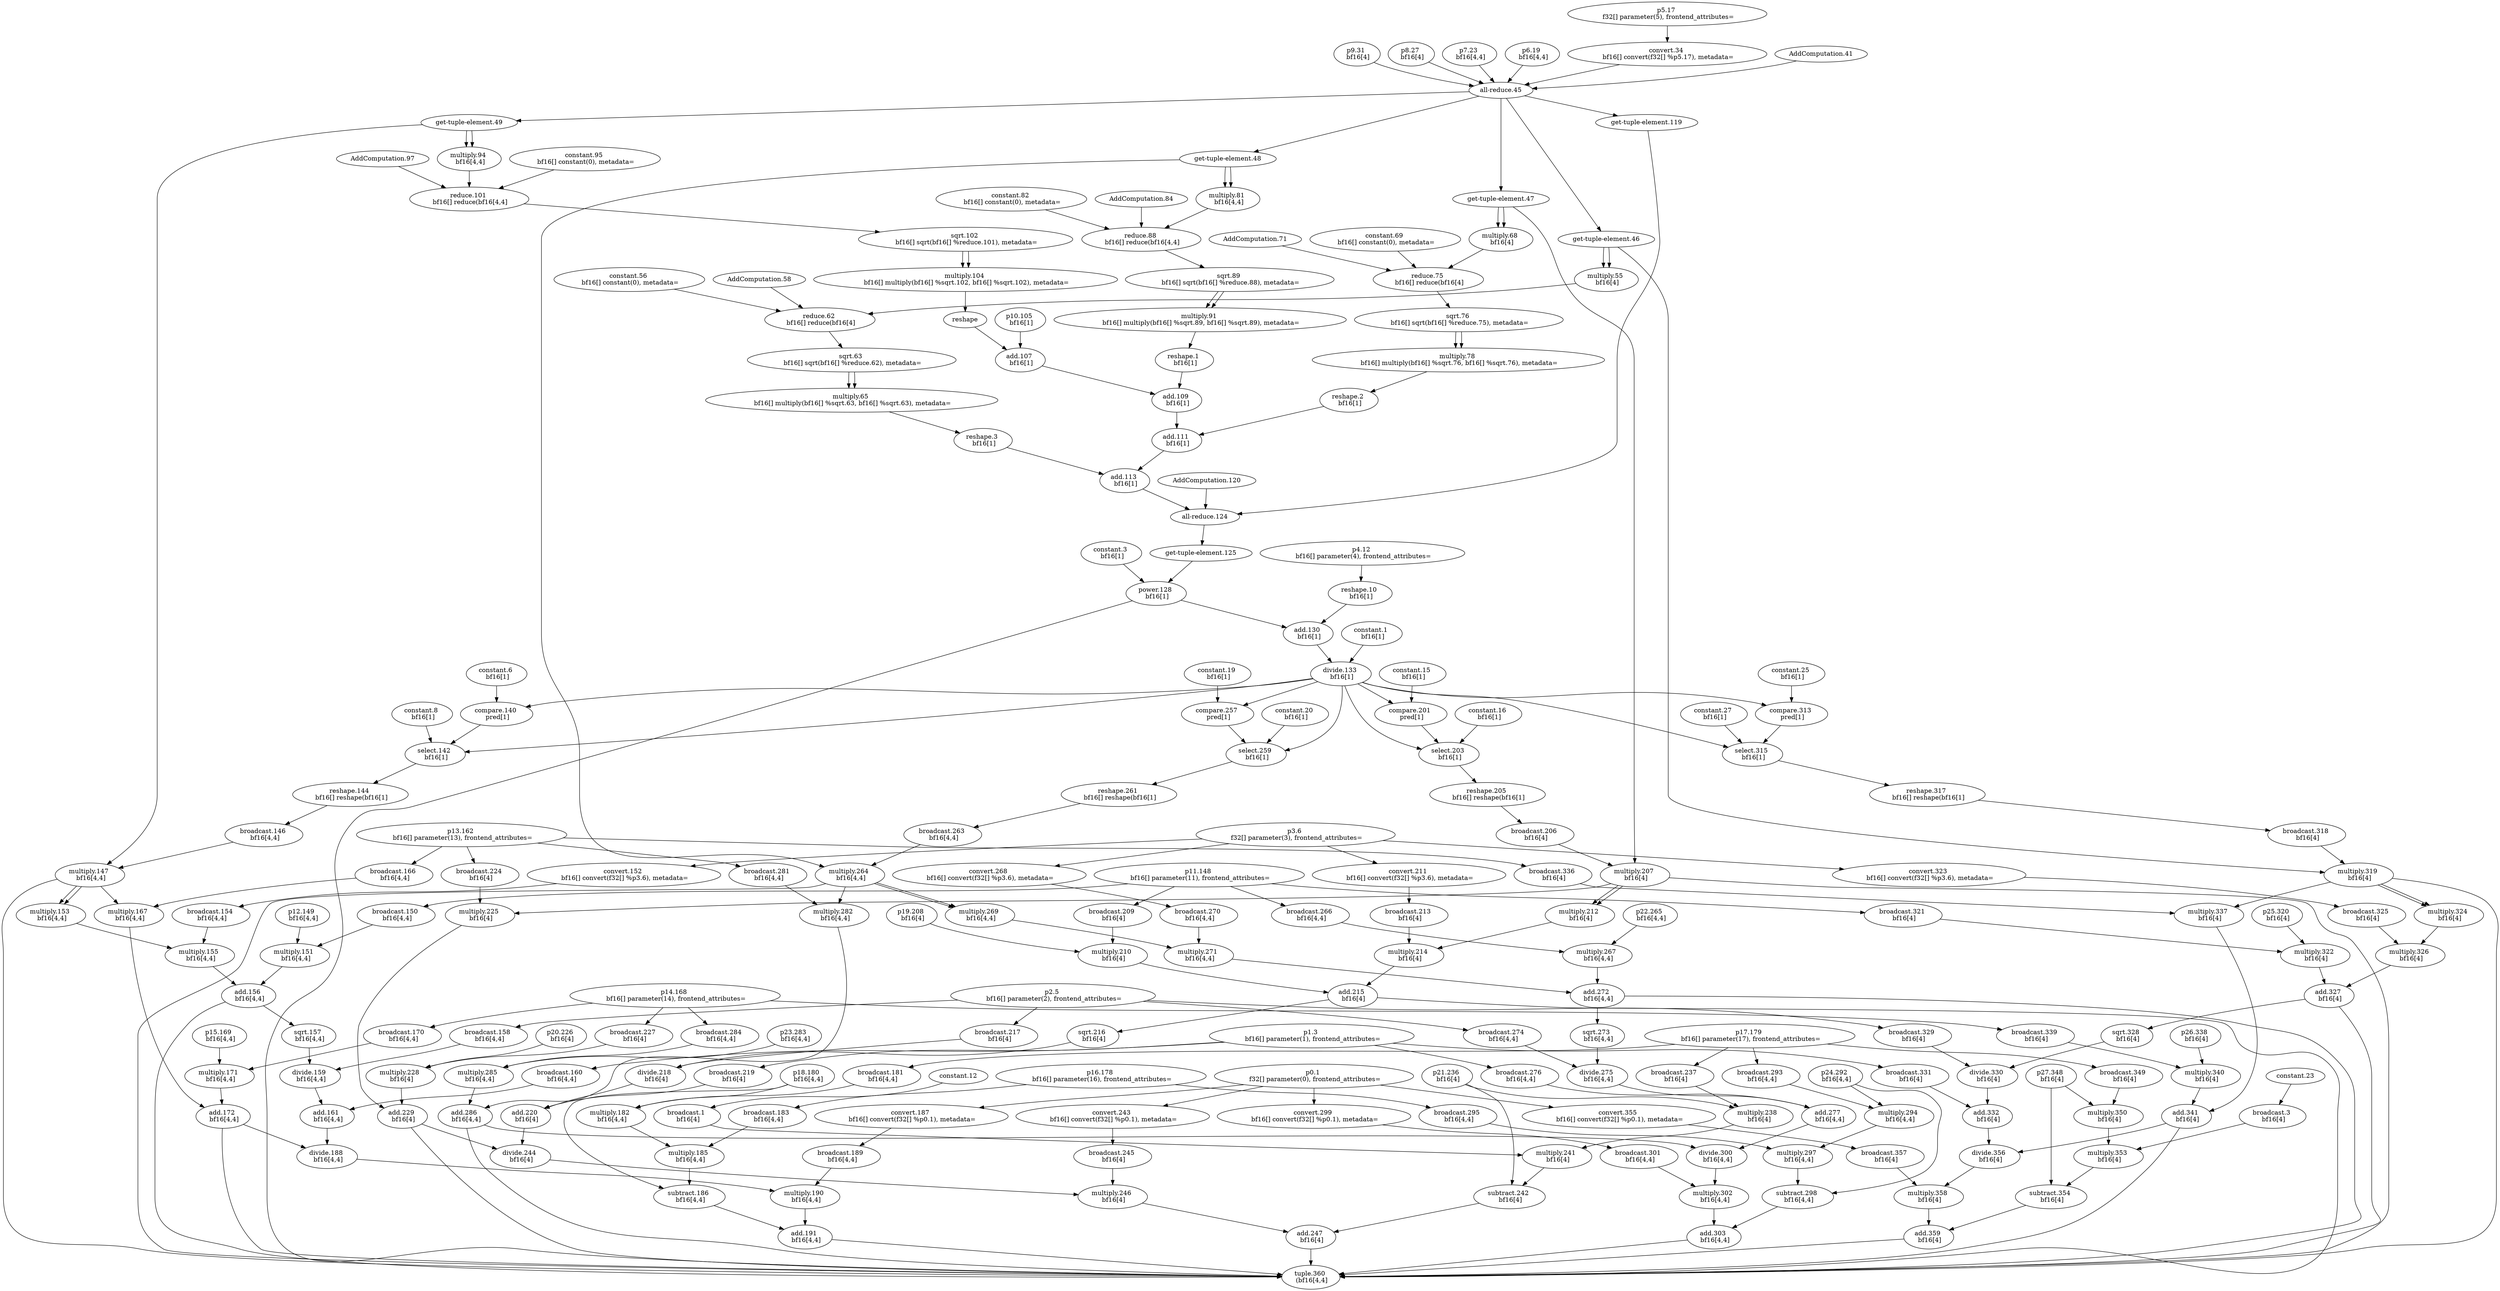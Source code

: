 digraph HloModule {
	"p18.180" [label="p18.180 \n bf16[4,4]"];
	"p17.179" [label="p17.179 \n bf16[] parameter(17), frontend_attributes="];
	"broadcast.181" [label="broadcast.181 \n bf16[4,4]"];
	"multiply.182" [label="multiply.182 \n bf16[4,4]"];
	"p16.178" [label="p16.178 \n bf16[] parameter(16), frontend_attributes="];
	"broadcast.183" [label="broadcast.183 \n bf16[4,4]"];
	"multiply.185" [label="multiply.185 \n bf16[4,4]"];
	"subtract.186" [label="subtract.186 \n bf16[4,4]"];
	"p15.169" [label="p15.169 \n bf16[4,4]"];
	"p14.168" [label="p14.168 \n bf16[] parameter(14), frontend_attributes="];
	"broadcast.170" [label="broadcast.170 \n bf16[4,4]"];
	"multiply.171" [label="multiply.171 \n bf16[4,4]"];
	"p9.31" [label="p9.31 \n bf16[4]"];
	"p8.27" [label="p8.27 \n bf16[4]"];
	"p7.23" [label="p7.23 \n bf16[4,4]"];
	"p6.19" [label="p6.19 \n bf16[4,4]"];
	"p5.17" [label="p5.17 \n f32[] parameter(5), frontend_attributes="];
	"convert.34" [label="convert.34 \n bf16[] convert(f32[] %p5.17), metadata="];
	"constant.1" [label="constant.1 \n bf16[1]"];
	"p10.105" [label="p10.105 \n bf16[1]"];
	"multiply.94" [label="multiply.94 \n bf16[4,4]"];
	"constant.95" [label="constant.95 \n bf16[] constant(0), metadata="];
	"reduce.101" [label="reduce.101 \n bf16[] reduce(bf16[4,4]"];
	"sqrt.102" [label="sqrt.102 \n bf16[] sqrt(bf16[] %reduce.101), metadata="];
	"multiply.104" [label="multiply.104 \n bf16[] multiply(bf16[] %sqrt.102, bf16[] %sqrt.102), metadata="];
	"add.107" [label="add.107 \n bf16[1]"];
	"multiply.81" [label="multiply.81 \n bf16[4,4]"];
	"constant.82" [label="constant.82 \n bf16[] constant(0), metadata="];
	"reduce.88" [label="reduce.88 \n bf16[] reduce(bf16[4,4]"];
	"sqrt.89" [label="sqrt.89 \n bf16[] sqrt(bf16[] %reduce.88), metadata="];
	"multiply.91" [label="multiply.91 \n bf16[] multiply(bf16[] %sqrt.89, bf16[] %sqrt.89), metadata="];
	"reshape.1" [label="reshape.1 \n bf16[1]"];
	"add.109" [label="add.109 \n bf16[1]"];
	"multiply.68" [label="multiply.68 \n bf16[4]"];
	"constant.69" [label="constant.69 \n bf16[] constant(0), metadata="];
	"reduce.75" [label="reduce.75 \n bf16[] reduce(bf16[4]"];
	"sqrt.76" [label="sqrt.76 \n bf16[] sqrt(bf16[] %reduce.75), metadata="];
	"multiply.78" [label="multiply.78 \n bf16[] multiply(bf16[] %sqrt.76, bf16[] %sqrt.76), metadata="];
	"reshape.2" [label="reshape.2 \n bf16[1]"];
	"add.111" [label="add.111 \n bf16[1]"];
	"multiply.55" [label="multiply.55 \n bf16[4]"];
	"constant.56" [label="constant.56 \n bf16[] constant(0), metadata="];
	"reduce.62" [label="reduce.62 \n bf16[] reduce(bf16[4]"];
	"sqrt.63" [label="sqrt.63 \n bf16[] sqrt(bf16[] %reduce.62), metadata="];
	"multiply.65" [label="multiply.65 \n bf16[] multiply(bf16[] %sqrt.63, bf16[] %sqrt.63), metadata="];
	"reshape.3" [label="reshape.3 \n bf16[1]"];
	"add.113" [label="add.113 \n bf16[1]"];
	"constant.3" [label="constant.3 \n bf16[1]"];
	"power.128" [label="power.128 \n bf16[1]"];
	"p4.12" [label="p4.12 \n bf16[] parameter(4), frontend_attributes="];
	"reshape.10" [label="reshape.10 \n bf16[1]"];
	"add.130" [label="add.130 \n bf16[1]"];
	"divide.133" [label="divide.133 \n bf16[1]"];
	"constant.6" [label="constant.6 \n bf16[1]"];
	"compare.140" [label="compare.140 \n pred[1]"];
	"constant.8" [label="constant.8 \n bf16[1]"];
	"select.142" [label="select.142 \n bf16[1]"];
	"reshape.144" [label="reshape.144 \n bf16[] reshape(bf16[1]"];
	"broadcast.146" [label="broadcast.146 \n bf16[4,4]"];
	"multiply.147" [label="multiply.147 \n bf16[4,4]"];
	"p13.162" [label="p13.162 \n bf16[] parameter(13), frontend_attributes="];
	"broadcast.166" [label="broadcast.166 \n bf16[4,4]"];
	"multiply.167" [label="multiply.167 \n bf16[4,4]"];
	"add.172" [label="add.172 \n bf16[4,4]"];
	"p12.149" [label="p12.149 \n bf16[4,4]"];
	"p11.148" [label="p11.148 \n bf16[] parameter(11), frontend_attributes="];
	"broadcast.150" [label="broadcast.150 \n bf16[4,4]"];
	"multiply.151" [label="multiply.151 \n bf16[4,4]"];
	"multiply.153" [label="multiply.153 \n bf16[4,4]"];
	"p3.6" [label="p3.6 \n f32[] parameter(3), frontend_attributes="];
	"convert.152" [label="convert.152 \n bf16[] convert(f32[] %p3.6), metadata="];
	"broadcast.154" [label="broadcast.154 \n bf16[4,4]"];
	"multiply.155" [label="multiply.155 \n bf16[4,4]"];
	"add.156" [label="add.156 \n bf16[4,4]"];
	"sqrt.157" [label="sqrt.157 \n bf16[4,4]"];
	"p2.5" [label="p2.5 \n bf16[] parameter(2), frontend_attributes="];
	"broadcast.158" [label="broadcast.158 \n bf16[4,4]"];
	"divide.159" [label="divide.159 \n bf16[4,4]"];
	"p1.3" [label="p1.3 \n bf16[] parameter(1), frontend_attributes="];
	"broadcast.160" [label="broadcast.160 \n bf16[4,4]"];
	"add.161" [label="add.161 \n bf16[4,4]"];
	"divide.188" [label="divide.188 \n bf16[4,4]"];
	"p0.1" [label="p0.1 \n f32[] parameter(0), frontend_attributes="];
	"convert.187" [label="convert.187 \n bf16[] convert(f32[] %p0.1), metadata="];
	"broadcast.189" [label="broadcast.189 \n bf16[4,4]"];
	"multiply.190" [label="multiply.190 \n bf16[4,4]"];
	"add.191" [label="add.191 \n bf16[4,4]"];
	"p21.236" [label="p21.236 \n bf16[4]"];
	"broadcast.237" [label="broadcast.237 \n bf16[4]"];
	"multiply.238" [label="multiply.238 \n bf16[4]"];
	"broadcast.1" [label="broadcast.1 \n bf16[4]"];
	"multiply.241" [label="multiply.241 \n bf16[4]"];
	"subtract.242" [label="subtract.242 \n bf16[4]"];
	"p20.226" [label="p20.226 \n bf16[4]"];
	"broadcast.227" [label="broadcast.227 \n bf16[4]"];
	"multiply.228" [label="multiply.228 \n bf16[4]"];
	"constant.15" [label="constant.15 \n bf16[1]"];
	"compare.201" [label="compare.201 \n pred[1]"];
	"constant.16" [label="constant.16 \n bf16[1]"];
	"select.203" [label="select.203 \n bf16[1]"];
	"reshape.205" [label="reshape.205 \n bf16[] reshape(bf16[1]"];
	"broadcast.206" [label="broadcast.206 \n bf16[4]"];
	"multiply.207" [label="multiply.207 \n bf16[4]"];
	"broadcast.224" [label="broadcast.224 \n bf16[4]"];
	"multiply.225" [label="multiply.225 \n bf16[4]"];
	"add.229" [label="add.229 \n bf16[4]"];
	"p19.208" [label="p19.208 \n bf16[4]"];
	"broadcast.209" [label="broadcast.209 \n bf16[4]"];
	"multiply.210" [label="multiply.210 \n bf16[4]"];
	"multiply.212" [label="multiply.212 \n bf16[4]"];
	"convert.211" [label="convert.211 \n bf16[] convert(f32[] %p3.6), metadata="];
	"broadcast.213" [label="broadcast.213 \n bf16[4]"];
	"multiply.214" [label="multiply.214 \n bf16[4]"];
	"add.215" [label="add.215 \n bf16[4]"];
	"sqrt.216" [label="sqrt.216 \n bf16[4]"];
	"broadcast.217" [label="broadcast.217 \n bf16[4]"];
	"divide.218" [label="divide.218 \n bf16[4]"];
	"broadcast.219" [label="broadcast.219 \n bf16[4]"];
	"add.220" [label="add.220 \n bf16[4]"];
	"divide.244" [label="divide.244 \n bf16[4]"];
	"convert.243" [label="convert.243 \n bf16[] convert(f32[] %p0.1), metadata="];
	"broadcast.245" [label="broadcast.245 \n bf16[4]"];
	"multiply.246" [label="multiply.246 \n bf16[4]"];
	"add.247" [label="add.247 \n bf16[4]"];
	"p24.292" [label="p24.292 \n bf16[4,4]"];
	"broadcast.293" [label="broadcast.293 \n bf16[4,4]"];
	"multiply.294" [label="multiply.294 \n bf16[4,4]"];
	"broadcast.295" [label="broadcast.295 \n bf16[4,4]"];
	"multiply.297" [label="multiply.297 \n bf16[4,4]"];
	"subtract.298" [label="subtract.298 \n bf16[4,4]"];
	"p23.283" [label="p23.283 \n bf16[4,4]"];
	"broadcast.284" [label="broadcast.284 \n bf16[4,4]"];
	"multiply.285" [label="multiply.285 \n bf16[4,4]"];
	"constant.19" [label="constant.19 \n bf16[1]"];
	"compare.257" [label="compare.257 \n pred[1]"];
	"constant.20" [label="constant.20 \n bf16[1]"];
	"select.259" [label="select.259 \n bf16[1]"];
	"reshape.261" [label="reshape.261 \n bf16[] reshape(bf16[1]"];
	"broadcast.263" [label="broadcast.263 \n bf16[4,4]"];
	"multiply.264" [label="multiply.264 \n bf16[4,4]"];
	"broadcast.281" [label="broadcast.281 \n bf16[4,4]"];
	"multiply.282" [label="multiply.282 \n bf16[4,4]"];
	"add.286" [label="add.286 \n bf16[4,4]"];
	"p22.265" [label="p22.265 \n bf16[4,4]"];
	"broadcast.266" [label="broadcast.266 \n bf16[4,4]"];
	"multiply.267" [label="multiply.267 \n bf16[4,4]"];
	"multiply.269" [label="multiply.269 \n bf16[4,4]"];
	"convert.268" [label="convert.268 \n bf16[] convert(f32[] %p3.6), metadata="];
	"broadcast.270" [label="broadcast.270 \n bf16[4,4]"];
	"multiply.271" [label="multiply.271 \n bf16[4,4]"];
	"add.272" [label="add.272 \n bf16[4,4]"];
	"sqrt.273" [label="sqrt.273 \n bf16[4,4]"];
	"broadcast.274" [label="broadcast.274 \n bf16[4,4]"];
	"divide.275" [label="divide.275 \n bf16[4,4]"];
	"broadcast.276" [label="broadcast.276 \n bf16[4,4]"];
	"add.277" [label="add.277 \n bf16[4,4]"];
	"divide.300" [label="divide.300 \n bf16[4,4]"];
	"convert.299" [label="convert.299 \n bf16[] convert(f32[] %p0.1), metadata="];
	"broadcast.301" [label="broadcast.301 \n bf16[4,4]"];
	"multiply.302" [label="multiply.302 \n bf16[4,4]"];
	"add.303" [label="add.303 \n bf16[4,4]"];
	"p27.348" [label="p27.348 \n bf16[4]"];
	"broadcast.349" [label="broadcast.349 \n bf16[4]"];
	"multiply.350" [label="multiply.350 \n bf16[4]"];
	"broadcast.3" [label="broadcast.3 \n bf16[4]"];
	"multiply.353" [label="multiply.353 \n bf16[4]"];
	"subtract.354" [label="subtract.354 \n bf16[4]"];
	"p26.338" [label="p26.338 \n bf16[4]"];
	"broadcast.339" [label="broadcast.339 \n bf16[4]"];
	"multiply.340" [label="multiply.340 \n bf16[4]"];
	"constant.25" [label="constant.25 \n bf16[1]"];
	"compare.313" [label="compare.313 \n pred[1]"];
	"constant.27" [label="constant.27 \n bf16[1]"];
	"select.315" [label="select.315 \n bf16[1]"];
	"reshape.317" [label="reshape.317 \n bf16[] reshape(bf16[1]"];
	"broadcast.318" [label="broadcast.318 \n bf16[4]"];
	"multiply.319" [label="multiply.319 \n bf16[4]"];
	"broadcast.336" [label="broadcast.336 \n bf16[4]"];
	"multiply.337" [label="multiply.337 \n bf16[4]"];
	"add.341" [label="add.341 \n bf16[4]"];
	"p25.320" [label="p25.320 \n bf16[4]"];
	"broadcast.321" [label="broadcast.321 \n bf16[4]"];
	"multiply.322" [label="multiply.322 \n bf16[4]"];
	"multiply.324" [label="multiply.324 \n bf16[4]"];
	"convert.323" [label="convert.323 \n bf16[] convert(f32[] %p3.6), metadata="];
	"broadcast.325" [label="broadcast.325 \n bf16[4]"];
	"multiply.326" [label="multiply.326 \n bf16[4]"];
	"add.327" [label="add.327 \n bf16[4]"];
	"sqrt.328" [label="sqrt.328 \n bf16[4]"];
	"broadcast.329" [label="broadcast.329 \n bf16[4]"];
	"divide.330" [label="divide.330 \n bf16[4]"];
	"broadcast.331" [label="broadcast.331 \n bf16[4]"];
	"add.332" [label="add.332 \n bf16[4]"];
	"divide.356" [label="divide.356 \n bf16[4]"];
	"convert.355" [label="convert.355 \n bf16[] convert(f32[] %p0.1), metadata="];
	"broadcast.357" [label="broadcast.357 \n bf16[4]"];
	"multiply.358" [label="multiply.358 \n bf16[4]"];
	"add.359" [label="add.359 \n bf16[4]"];
	"tuple.360" [label="tuple.360 \n (bf16[4,4]"]; 
 	"p17.179" -> "broadcast.181";
	"p18.180" -> "multiply.182";
	"broadcast.181" -> "multiply.182";
	"p16.178" -> "broadcast.183";
	"multiply.182" -> "multiply.185";
	"broadcast.183" -> "multiply.185";
	"p18.180" -> "subtract.186";
	"multiply.185" -> "subtract.186";
	"p14.168" -> "broadcast.170";
	"p15.169" -> "multiply.171";
	"broadcast.170" -> "multiply.171";
	"p5.17" -> "convert.34";
	"p9.31" -> "all-reduce.45";
	"p8.27" -> "all-reduce.45";
	"p7.23" -> "all-reduce.45";
	"p6.19" -> "all-reduce.45";
	"convert.34" -> "all-reduce.45";
	"AddComputation.41" -> "all-reduce.45";
	"all-reduce.45" -> "get-tuple-element.49";
	"get-tuple-element.49" -> "multiply.94";
	"get-tuple-element.49" -> "multiply.94";
	"multiply.94" -> "reduce.101";
	"constant.95" -> "reduce.101";
	"AddComputation.97" -> "reduce.101";
	"reduce.101" -> "sqrt.102";
	"sqrt.102" -> "multiply.104";
	"sqrt.102" -> "multiply.104";
	"multiply.104" -> "reshape";
	"p10.105" -> "add.107";
	"reshape" -> "add.107";
	"all-reduce.45" -> "get-tuple-element.48";
	"get-tuple-element.48" -> "multiply.81";
	"get-tuple-element.48" -> "multiply.81";
	"multiply.81" -> "reduce.88";
	"constant.82" -> "reduce.88";
	"AddComputation.84" -> "reduce.88";
	"reduce.88" -> "sqrt.89";
	"sqrt.89" -> "multiply.91";
	"sqrt.89" -> "multiply.91";
	"multiply.91" -> "reshape.1";
	"add.107" -> "add.109";
	"reshape.1" -> "add.109";
	"all-reduce.45" -> "get-tuple-element.47";
	"get-tuple-element.47" -> "multiply.68";
	"get-tuple-element.47" -> "multiply.68";
	"multiply.68" -> "reduce.75";
	"constant.69" -> "reduce.75";
	"AddComputation.71" -> "reduce.75";
	"reduce.75" -> "sqrt.76";
	"sqrt.76" -> "multiply.78";
	"sqrt.76" -> "multiply.78";
	"multiply.78" -> "reshape.2";
	"add.109" -> "add.111";
	"reshape.2" -> "add.111";
	"all-reduce.45" -> "get-tuple-element.46";
	"get-tuple-element.46" -> "multiply.55";
	"get-tuple-element.46" -> "multiply.55";
	"multiply.55" -> "reduce.62";
	"constant.56" -> "reduce.62";
	"AddComputation.58" -> "reduce.62";
	"reduce.62" -> "sqrt.63";
	"sqrt.63" -> "multiply.65";
	"sqrt.63" -> "multiply.65";
	"multiply.65" -> "reshape.3";
	"add.111" -> "add.113";
	"reshape.3" -> "add.113";
	"all-reduce.45" -> "get-tuple-element.119";
	"add.113" -> "all-reduce.124";
	"get-tuple-element.119" -> "all-reduce.124";
	"AddComputation.120" -> "all-reduce.124";
	"all-reduce.124" -> "get-tuple-element.125";
	"get-tuple-element.125" -> "power.128";
	"constant.3" -> "power.128";
	"p4.12" -> "reshape.10";
	"power.128" -> "add.130";
	"reshape.10" -> "add.130";
	"constant.1" -> "divide.133";
	"add.130" -> "divide.133";
	"divide.133" -> "compare.140";
	"constant.6" -> "compare.140";
	"compare.140" -> "select.142";
	"divide.133" -> "select.142";
	"constant.8" -> "select.142";
	"select.142" -> "reshape.144";
	"reshape.144" -> "broadcast.146";
	"get-tuple-element.49" -> "multiply.147";
	"broadcast.146" -> "multiply.147";
	"p13.162" -> "broadcast.166";
	"multiply.147" -> "multiply.167";
	"broadcast.166" -> "multiply.167";
	"multiply.171" -> "add.172";
	"multiply.167" -> "add.172";
	"p11.148" -> "broadcast.150";
	"p12.149" -> "multiply.151";
	"broadcast.150" -> "multiply.151";
	"multiply.147" -> "multiply.153";
	"multiply.147" -> "multiply.153";
	"p3.6" -> "convert.152";
	"convert.152" -> "broadcast.154";
	"multiply.153" -> "multiply.155";
	"broadcast.154" -> "multiply.155";
	"multiply.151" -> "add.156";
	"multiply.155" -> "add.156";
	"add.156" -> "sqrt.157";
	"p2.5" -> "broadcast.158";
	"sqrt.157" -> "divide.159";
	"broadcast.158" -> "divide.159";
	"p1.3" -> "broadcast.160";
	"divide.159" -> "add.161";
	"broadcast.160" -> "add.161";
	"add.172" -> "divide.188";
	"add.161" -> "divide.188";
	"p0.1" -> "convert.187";
	"convert.187" -> "broadcast.189";
	"divide.188" -> "multiply.190";
	"broadcast.189" -> "multiply.190";
	"subtract.186" -> "add.191";
	"multiply.190" -> "add.191";
	"p17.179" -> "broadcast.237";
	"p21.236" -> "multiply.238";
	"broadcast.237" -> "multiply.238";
	"constant.12" -> "broadcast.1";
	"multiply.238" -> "multiply.241";
	"broadcast.1" -> "multiply.241";
	"p21.236" -> "subtract.242";
	"multiply.241" -> "subtract.242";
	"p14.168" -> "broadcast.227";
	"p20.226" -> "multiply.228";
	"broadcast.227" -> "multiply.228";
	"divide.133" -> "compare.201";
	"constant.15" -> "compare.201";
	"compare.201" -> "select.203";
	"divide.133" -> "select.203";
	"constant.16" -> "select.203";
	"select.203" -> "reshape.205";
	"reshape.205" -> "broadcast.206";
	"get-tuple-element.47" -> "multiply.207";
	"broadcast.206" -> "multiply.207";
	"p13.162" -> "broadcast.224";
	"multiply.207" -> "multiply.225";
	"broadcast.224" -> "multiply.225";
	"multiply.228" -> "add.229";
	"multiply.225" -> "add.229";
	"p11.148" -> "broadcast.209";
	"p19.208" -> "multiply.210";
	"broadcast.209" -> "multiply.210";
	"multiply.207" -> "multiply.212";
	"multiply.207" -> "multiply.212";
	"p3.6" -> "convert.211";
	"convert.211" -> "broadcast.213";
	"multiply.212" -> "multiply.214";
	"broadcast.213" -> "multiply.214";
	"multiply.210" -> "add.215";
	"multiply.214" -> "add.215";
	"add.215" -> "sqrt.216";
	"p2.5" -> "broadcast.217";
	"sqrt.216" -> "divide.218";
	"broadcast.217" -> "divide.218";
	"p1.3" -> "broadcast.219";
	"divide.218" -> "add.220";
	"broadcast.219" -> "add.220";
	"add.229" -> "divide.244";
	"add.220" -> "divide.244";
	"p0.1" -> "convert.243";
	"convert.243" -> "broadcast.245";
	"divide.244" -> "multiply.246";
	"broadcast.245" -> "multiply.246";
	"subtract.242" -> "add.247";
	"multiply.246" -> "add.247";
	"p17.179" -> "broadcast.293";
	"p24.292" -> "multiply.294";
	"broadcast.293" -> "multiply.294";
	"p16.178" -> "broadcast.295";
	"multiply.294" -> "multiply.297";
	"broadcast.295" -> "multiply.297";
	"p24.292" -> "subtract.298";
	"multiply.297" -> "subtract.298";
	"p14.168" -> "broadcast.284";
	"p23.283" -> "multiply.285";
	"broadcast.284" -> "multiply.285";
	"divide.133" -> "compare.257";
	"constant.19" -> "compare.257";
	"compare.257" -> "select.259";
	"divide.133" -> "select.259";
	"constant.20" -> "select.259";
	"select.259" -> "reshape.261";
	"reshape.261" -> "broadcast.263";
	"get-tuple-element.48" -> "multiply.264";
	"broadcast.263" -> "multiply.264";
	"p13.162" -> "broadcast.281";
	"multiply.264" -> "multiply.282";
	"broadcast.281" -> "multiply.282";
	"multiply.285" -> "add.286";
	"multiply.282" -> "add.286";
	"p11.148" -> "broadcast.266";
	"p22.265" -> "multiply.267";
	"broadcast.266" -> "multiply.267";
	"multiply.264" -> "multiply.269";
	"multiply.264" -> "multiply.269";
	"p3.6" -> "convert.268";
	"convert.268" -> "broadcast.270";
	"multiply.269" -> "multiply.271";
	"broadcast.270" -> "multiply.271";
	"multiply.267" -> "add.272";
	"multiply.271" -> "add.272";
	"add.272" -> "sqrt.273";
	"p2.5" -> "broadcast.274";
	"sqrt.273" -> "divide.275";
	"broadcast.274" -> "divide.275";
	"p1.3" -> "broadcast.276";
	"divide.275" -> "add.277";
	"broadcast.276" -> "add.277";
	"add.286" -> "divide.300";
	"add.277" -> "divide.300";
	"p0.1" -> "convert.299";
	"convert.299" -> "broadcast.301";
	"divide.300" -> "multiply.302";
	"broadcast.301" -> "multiply.302";
	"subtract.298" -> "add.303";
	"multiply.302" -> "add.303";
	"p17.179" -> "broadcast.349";
	"p27.348" -> "multiply.350";
	"broadcast.349" -> "multiply.350";
	"constant.23" -> "broadcast.3";
	"multiply.350" -> "multiply.353";
	"broadcast.3" -> "multiply.353";
	"p27.348" -> "subtract.354";
	"multiply.353" -> "subtract.354";
	"p14.168" -> "broadcast.339";
	"p26.338" -> "multiply.340";
	"broadcast.339" -> "multiply.340";
	"divide.133" -> "compare.313";
	"constant.25" -> "compare.313";
	"compare.313" -> "select.315";
	"divide.133" -> "select.315";
	"constant.27" -> "select.315";
	"select.315" -> "reshape.317";
	"reshape.317" -> "broadcast.318";
	"get-tuple-element.46" -> "multiply.319";
	"broadcast.318" -> "multiply.319";
	"p13.162" -> "broadcast.336";
	"multiply.319" -> "multiply.337";
	"broadcast.336" -> "multiply.337";
	"multiply.340" -> "add.341";
	"multiply.337" -> "add.341";
	"p11.148" -> "broadcast.321";
	"p25.320" -> "multiply.322";
	"broadcast.321" -> "multiply.322";
	"multiply.319" -> "multiply.324";
	"multiply.319" -> "multiply.324";
	"p3.6" -> "convert.323";
	"convert.323" -> "broadcast.325";
	"multiply.324" -> "multiply.326";
	"broadcast.325" -> "multiply.326";
	"multiply.322" -> "add.327";
	"multiply.326" -> "add.327";
	"add.327" -> "sqrt.328";
	"p2.5" -> "broadcast.329";
	"sqrt.328" -> "divide.330";
	"broadcast.329" -> "divide.330";
	"p1.3" -> "broadcast.331";
	"divide.330" -> "add.332";
	"broadcast.331" -> "add.332";
	"add.341" -> "divide.356";
	"add.332" -> "divide.356";
	"p0.1" -> "convert.355";
	"convert.355" -> "broadcast.357";
	"divide.356" -> "multiply.358";
	"broadcast.357" -> "multiply.358";
	"subtract.354" -> "add.359";
	"multiply.358" -> "add.359";
	"add.191" -> "tuple.360";
	"add.247" -> "tuple.360";
	"add.303" -> "tuple.360";
	"add.359" -> "tuple.360";
	"multiply.319" -> "tuple.360";
	"multiply.264" -> "tuple.360";
	"multiply.207" -> "tuple.360";
	"multiply.147" -> "tuple.360";
	"add.172" -> "tuple.360";
	"add.156" -> "tuple.360";
	"add.286" -> "tuple.360";
	"add.272" -> "tuple.360";
	"add.229" -> "tuple.360";
	"add.215" -> "tuple.360";
	"add.341" -> "tuple.360";
	"add.327" -> "tuple.360";
	"power.128" -> "tuple.360";
}